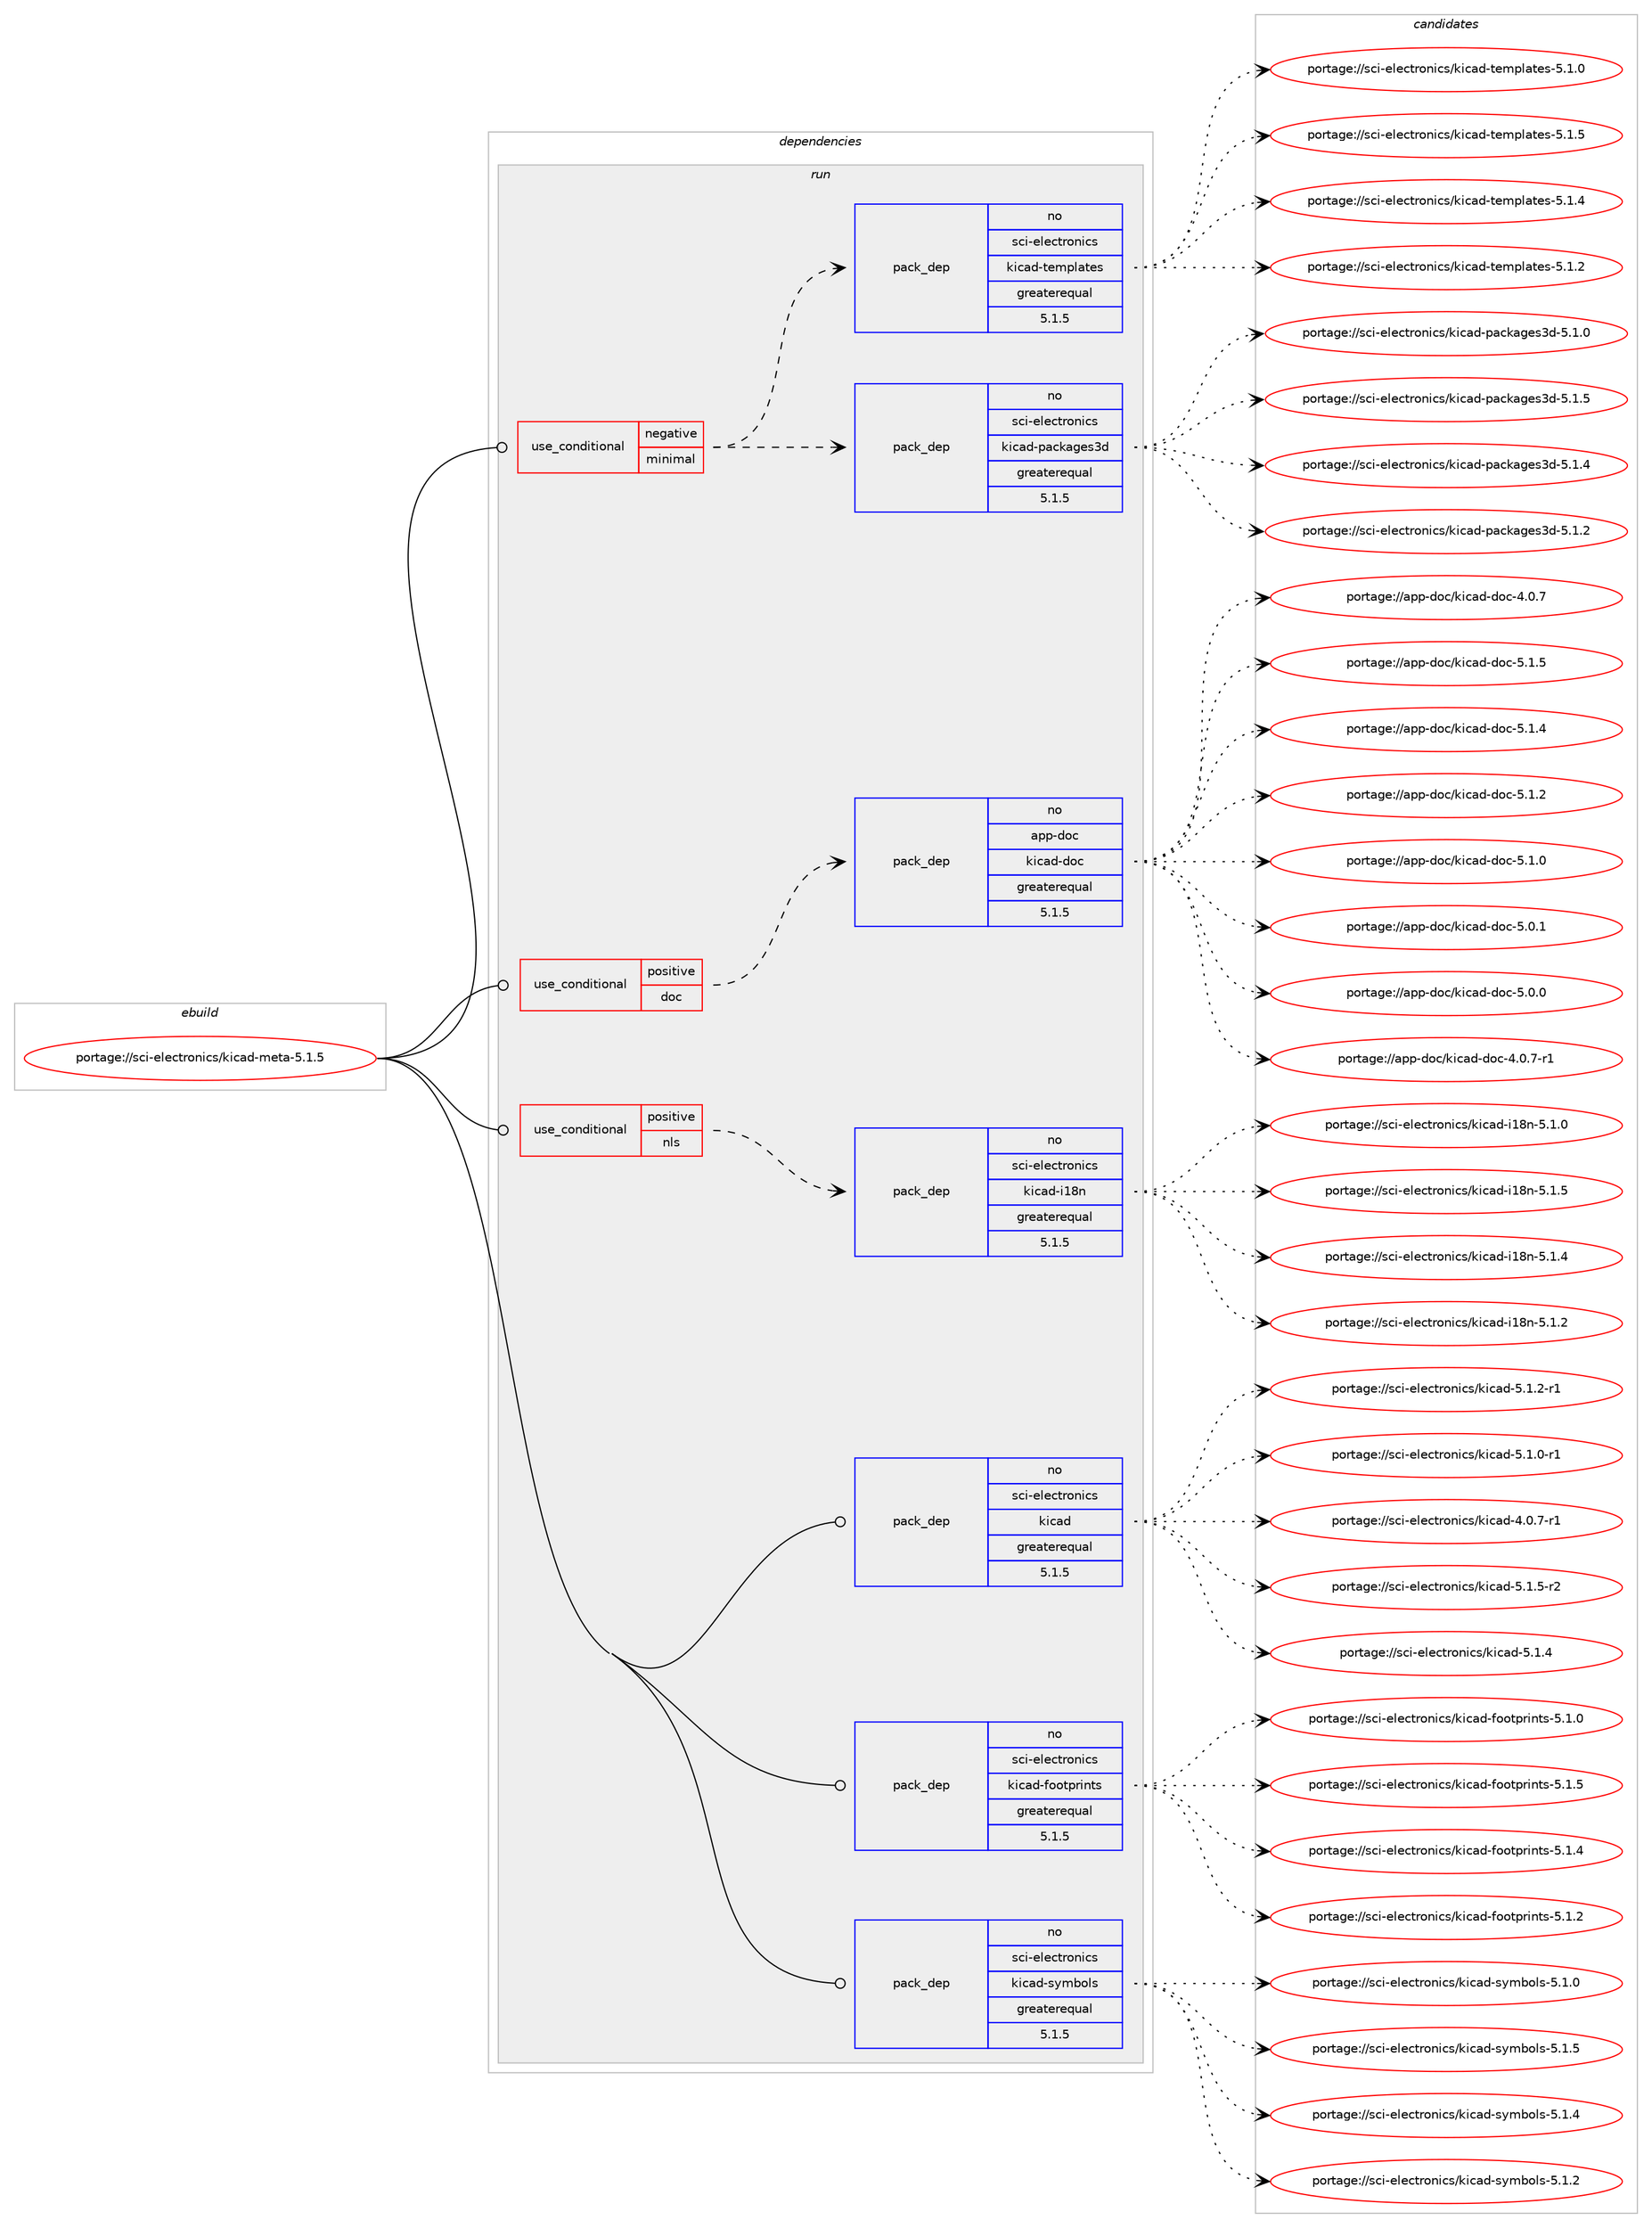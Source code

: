 digraph prolog {

# *************
# Graph options
# *************

newrank=true;
concentrate=true;
compound=true;
graph [rankdir=LR,fontname=Helvetica,fontsize=10,ranksep=1.5];#, ranksep=2.5, nodesep=0.2];
edge  [arrowhead=vee];
node  [fontname=Helvetica,fontsize=10];

# **********
# The ebuild
# **********

subgraph cluster_leftcol {
color=gray;
rank=same;
label=<<i>ebuild</i>>;
id [label="portage://sci-electronics/kicad-meta-5.1.5", color=red, width=4, href="../sci-electronics/kicad-meta-5.1.5.svg"];
}

# ****************
# The dependencies
# ****************

subgraph cluster_midcol {
color=gray;
label=<<i>dependencies</i>>;
subgraph cluster_compile {
fillcolor="#eeeeee";
style=filled;
label=<<i>compile</i>>;
}
subgraph cluster_compileandrun {
fillcolor="#eeeeee";
style=filled;
label=<<i>compile and run</i>>;
}
subgraph cluster_run {
fillcolor="#eeeeee";
style=filled;
label=<<i>run</i>>;
subgraph cond532 {
dependency5652 [label=<<TABLE BORDER="0" CELLBORDER="1" CELLSPACING="0" CELLPADDING="4"><TR><TD ROWSPAN="3" CELLPADDING="10">use_conditional</TD></TR><TR><TD>negative</TD></TR><TR><TD>minimal</TD></TR></TABLE>>, shape=none, color=red];
subgraph pack5055 {
dependency5653 [label=<<TABLE BORDER="0" CELLBORDER="1" CELLSPACING="0" CELLPADDING="4" WIDTH="220"><TR><TD ROWSPAN="6" CELLPADDING="30">pack_dep</TD></TR><TR><TD WIDTH="110">no</TD></TR><TR><TD>sci-electronics</TD></TR><TR><TD>kicad-packages3d</TD></TR><TR><TD>greaterequal</TD></TR><TR><TD>5.1.5</TD></TR></TABLE>>, shape=none, color=blue];
}
dependency5652:e -> dependency5653:w [weight=20,style="dashed",arrowhead="vee"];
subgraph pack5056 {
dependency5654 [label=<<TABLE BORDER="0" CELLBORDER="1" CELLSPACING="0" CELLPADDING="4" WIDTH="220"><TR><TD ROWSPAN="6" CELLPADDING="30">pack_dep</TD></TR><TR><TD WIDTH="110">no</TD></TR><TR><TD>sci-electronics</TD></TR><TR><TD>kicad-templates</TD></TR><TR><TD>greaterequal</TD></TR><TR><TD>5.1.5</TD></TR></TABLE>>, shape=none, color=blue];
}
dependency5652:e -> dependency5654:w [weight=20,style="dashed",arrowhead="vee"];
}
id:e -> dependency5652:w [weight=20,style="solid",arrowhead="odot"];
subgraph cond533 {
dependency5655 [label=<<TABLE BORDER="0" CELLBORDER="1" CELLSPACING="0" CELLPADDING="4"><TR><TD ROWSPAN="3" CELLPADDING="10">use_conditional</TD></TR><TR><TD>positive</TD></TR><TR><TD>doc</TD></TR></TABLE>>, shape=none, color=red];
subgraph pack5057 {
dependency5656 [label=<<TABLE BORDER="0" CELLBORDER="1" CELLSPACING="0" CELLPADDING="4" WIDTH="220"><TR><TD ROWSPAN="6" CELLPADDING="30">pack_dep</TD></TR><TR><TD WIDTH="110">no</TD></TR><TR><TD>app-doc</TD></TR><TR><TD>kicad-doc</TD></TR><TR><TD>greaterequal</TD></TR><TR><TD>5.1.5</TD></TR></TABLE>>, shape=none, color=blue];
}
dependency5655:e -> dependency5656:w [weight=20,style="dashed",arrowhead="vee"];
}
id:e -> dependency5655:w [weight=20,style="solid",arrowhead="odot"];
subgraph cond534 {
dependency5657 [label=<<TABLE BORDER="0" CELLBORDER="1" CELLSPACING="0" CELLPADDING="4"><TR><TD ROWSPAN="3" CELLPADDING="10">use_conditional</TD></TR><TR><TD>positive</TD></TR><TR><TD>nls</TD></TR></TABLE>>, shape=none, color=red];
subgraph pack5058 {
dependency5658 [label=<<TABLE BORDER="0" CELLBORDER="1" CELLSPACING="0" CELLPADDING="4" WIDTH="220"><TR><TD ROWSPAN="6" CELLPADDING="30">pack_dep</TD></TR><TR><TD WIDTH="110">no</TD></TR><TR><TD>sci-electronics</TD></TR><TR><TD>kicad-i18n</TD></TR><TR><TD>greaterequal</TD></TR><TR><TD>5.1.5</TD></TR></TABLE>>, shape=none, color=blue];
}
dependency5657:e -> dependency5658:w [weight=20,style="dashed",arrowhead="vee"];
}
id:e -> dependency5657:w [weight=20,style="solid",arrowhead="odot"];
subgraph pack5059 {
dependency5659 [label=<<TABLE BORDER="0" CELLBORDER="1" CELLSPACING="0" CELLPADDING="4" WIDTH="220"><TR><TD ROWSPAN="6" CELLPADDING="30">pack_dep</TD></TR><TR><TD WIDTH="110">no</TD></TR><TR><TD>sci-electronics</TD></TR><TR><TD>kicad</TD></TR><TR><TD>greaterequal</TD></TR><TR><TD>5.1.5</TD></TR></TABLE>>, shape=none, color=blue];
}
id:e -> dependency5659:w [weight=20,style="solid",arrowhead="odot"];
subgraph pack5060 {
dependency5660 [label=<<TABLE BORDER="0" CELLBORDER="1" CELLSPACING="0" CELLPADDING="4" WIDTH="220"><TR><TD ROWSPAN="6" CELLPADDING="30">pack_dep</TD></TR><TR><TD WIDTH="110">no</TD></TR><TR><TD>sci-electronics</TD></TR><TR><TD>kicad-footprints</TD></TR><TR><TD>greaterequal</TD></TR><TR><TD>5.1.5</TD></TR></TABLE>>, shape=none, color=blue];
}
id:e -> dependency5660:w [weight=20,style="solid",arrowhead="odot"];
subgraph pack5061 {
dependency5661 [label=<<TABLE BORDER="0" CELLBORDER="1" CELLSPACING="0" CELLPADDING="4" WIDTH="220"><TR><TD ROWSPAN="6" CELLPADDING="30">pack_dep</TD></TR><TR><TD WIDTH="110">no</TD></TR><TR><TD>sci-electronics</TD></TR><TR><TD>kicad-symbols</TD></TR><TR><TD>greaterequal</TD></TR><TR><TD>5.1.5</TD></TR></TABLE>>, shape=none, color=blue];
}
id:e -> dependency5661:w [weight=20,style="solid",arrowhead="odot"];
}
}

# **************
# The candidates
# **************

subgraph cluster_choices {
rank=same;
color=gray;
label=<<i>candidates</i>>;

subgraph choice5055 {
color=black;
nodesep=1;
choice115991054510110810199116114111110105991154710710599971004511297991079710310111551100455346494653 [label="portage://sci-electronics/kicad-packages3d-5.1.5", color=red, width=4,href="../sci-electronics/kicad-packages3d-5.1.5.svg"];
choice115991054510110810199116114111110105991154710710599971004511297991079710310111551100455346494652 [label="portage://sci-electronics/kicad-packages3d-5.1.4", color=red, width=4,href="../sci-electronics/kicad-packages3d-5.1.4.svg"];
choice115991054510110810199116114111110105991154710710599971004511297991079710310111551100455346494650 [label="portage://sci-electronics/kicad-packages3d-5.1.2", color=red, width=4,href="../sci-electronics/kicad-packages3d-5.1.2.svg"];
choice115991054510110810199116114111110105991154710710599971004511297991079710310111551100455346494648 [label="portage://sci-electronics/kicad-packages3d-5.1.0", color=red, width=4,href="../sci-electronics/kicad-packages3d-5.1.0.svg"];
dependency5653:e -> choice115991054510110810199116114111110105991154710710599971004511297991079710310111551100455346494653:w [style=dotted,weight="100"];
dependency5653:e -> choice115991054510110810199116114111110105991154710710599971004511297991079710310111551100455346494652:w [style=dotted,weight="100"];
dependency5653:e -> choice115991054510110810199116114111110105991154710710599971004511297991079710310111551100455346494650:w [style=dotted,weight="100"];
dependency5653:e -> choice115991054510110810199116114111110105991154710710599971004511297991079710310111551100455346494648:w [style=dotted,weight="100"];
}
subgraph choice5056 {
color=black;
nodesep=1;
choice115991054510110810199116114111110105991154710710599971004511610110911210897116101115455346494653 [label="portage://sci-electronics/kicad-templates-5.1.5", color=red, width=4,href="../sci-electronics/kicad-templates-5.1.5.svg"];
choice115991054510110810199116114111110105991154710710599971004511610110911210897116101115455346494652 [label="portage://sci-electronics/kicad-templates-5.1.4", color=red, width=4,href="../sci-electronics/kicad-templates-5.1.4.svg"];
choice115991054510110810199116114111110105991154710710599971004511610110911210897116101115455346494650 [label="portage://sci-electronics/kicad-templates-5.1.2", color=red, width=4,href="../sci-electronics/kicad-templates-5.1.2.svg"];
choice115991054510110810199116114111110105991154710710599971004511610110911210897116101115455346494648 [label="portage://sci-electronics/kicad-templates-5.1.0", color=red, width=4,href="../sci-electronics/kicad-templates-5.1.0.svg"];
dependency5654:e -> choice115991054510110810199116114111110105991154710710599971004511610110911210897116101115455346494653:w [style=dotted,weight="100"];
dependency5654:e -> choice115991054510110810199116114111110105991154710710599971004511610110911210897116101115455346494652:w [style=dotted,weight="100"];
dependency5654:e -> choice115991054510110810199116114111110105991154710710599971004511610110911210897116101115455346494650:w [style=dotted,weight="100"];
dependency5654:e -> choice115991054510110810199116114111110105991154710710599971004511610110911210897116101115455346494648:w [style=dotted,weight="100"];
}
subgraph choice5057 {
color=black;
nodesep=1;
choice9711211245100111994710710599971004510011199455346494653 [label="portage://app-doc/kicad-doc-5.1.5", color=red, width=4,href="../app-doc/kicad-doc-5.1.5.svg"];
choice9711211245100111994710710599971004510011199455346494652 [label="portage://app-doc/kicad-doc-5.1.4", color=red, width=4,href="../app-doc/kicad-doc-5.1.4.svg"];
choice9711211245100111994710710599971004510011199455346494650 [label="portage://app-doc/kicad-doc-5.1.2", color=red, width=4,href="../app-doc/kicad-doc-5.1.2.svg"];
choice9711211245100111994710710599971004510011199455346494648 [label="portage://app-doc/kicad-doc-5.1.0", color=red, width=4,href="../app-doc/kicad-doc-5.1.0.svg"];
choice9711211245100111994710710599971004510011199455346484649 [label="portage://app-doc/kicad-doc-5.0.1", color=red, width=4,href="../app-doc/kicad-doc-5.0.1.svg"];
choice9711211245100111994710710599971004510011199455346484648 [label="portage://app-doc/kicad-doc-5.0.0", color=red, width=4,href="../app-doc/kicad-doc-5.0.0.svg"];
choice97112112451001119947107105999710045100111994552464846554511449 [label="portage://app-doc/kicad-doc-4.0.7-r1", color=red, width=4,href="../app-doc/kicad-doc-4.0.7-r1.svg"];
choice9711211245100111994710710599971004510011199455246484655 [label="portage://app-doc/kicad-doc-4.0.7", color=red, width=4,href="../app-doc/kicad-doc-4.0.7.svg"];
dependency5656:e -> choice9711211245100111994710710599971004510011199455346494653:w [style=dotted,weight="100"];
dependency5656:e -> choice9711211245100111994710710599971004510011199455346494652:w [style=dotted,weight="100"];
dependency5656:e -> choice9711211245100111994710710599971004510011199455346494650:w [style=dotted,weight="100"];
dependency5656:e -> choice9711211245100111994710710599971004510011199455346494648:w [style=dotted,weight="100"];
dependency5656:e -> choice9711211245100111994710710599971004510011199455346484649:w [style=dotted,weight="100"];
dependency5656:e -> choice9711211245100111994710710599971004510011199455346484648:w [style=dotted,weight="100"];
dependency5656:e -> choice97112112451001119947107105999710045100111994552464846554511449:w [style=dotted,weight="100"];
dependency5656:e -> choice9711211245100111994710710599971004510011199455246484655:w [style=dotted,weight="100"];
}
subgraph choice5058 {
color=black;
nodesep=1;
choice11599105451011081019911611411111010599115471071059997100451054956110455346494653 [label="portage://sci-electronics/kicad-i18n-5.1.5", color=red, width=4,href="../sci-electronics/kicad-i18n-5.1.5.svg"];
choice11599105451011081019911611411111010599115471071059997100451054956110455346494652 [label="portage://sci-electronics/kicad-i18n-5.1.4", color=red, width=4,href="../sci-electronics/kicad-i18n-5.1.4.svg"];
choice11599105451011081019911611411111010599115471071059997100451054956110455346494650 [label="portage://sci-electronics/kicad-i18n-5.1.2", color=red, width=4,href="../sci-electronics/kicad-i18n-5.1.2.svg"];
choice11599105451011081019911611411111010599115471071059997100451054956110455346494648 [label="portage://sci-electronics/kicad-i18n-5.1.0", color=red, width=4,href="../sci-electronics/kicad-i18n-5.1.0.svg"];
dependency5658:e -> choice11599105451011081019911611411111010599115471071059997100451054956110455346494653:w [style=dotted,weight="100"];
dependency5658:e -> choice11599105451011081019911611411111010599115471071059997100451054956110455346494652:w [style=dotted,weight="100"];
dependency5658:e -> choice11599105451011081019911611411111010599115471071059997100451054956110455346494650:w [style=dotted,weight="100"];
dependency5658:e -> choice11599105451011081019911611411111010599115471071059997100451054956110455346494648:w [style=dotted,weight="100"];
}
subgraph choice5059 {
color=black;
nodesep=1;
choice115991054510110810199116114111110105991154710710599971004553464946534511450 [label="portage://sci-electronics/kicad-5.1.5-r2", color=red, width=4,href="../sci-electronics/kicad-5.1.5-r2.svg"];
choice11599105451011081019911611411111010599115471071059997100455346494652 [label="portage://sci-electronics/kicad-5.1.4", color=red, width=4,href="../sci-electronics/kicad-5.1.4.svg"];
choice115991054510110810199116114111110105991154710710599971004553464946504511449 [label="portage://sci-electronics/kicad-5.1.2-r1", color=red, width=4,href="../sci-electronics/kicad-5.1.2-r1.svg"];
choice115991054510110810199116114111110105991154710710599971004553464946484511449 [label="portage://sci-electronics/kicad-5.1.0-r1", color=red, width=4,href="../sci-electronics/kicad-5.1.0-r1.svg"];
choice115991054510110810199116114111110105991154710710599971004552464846554511449 [label="portage://sci-electronics/kicad-4.0.7-r1", color=red, width=4,href="../sci-electronics/kicad-4.0.7-r1.svg"];
dependency5659:e -> choice115991054510110810199116114111110105991154710710599971004553464946534511450:w [style=dotted,weight="100"];
dependency5659:e -> choice11599105451011081019911611411111010599115471071059997100455346494652:w [style=dotted,weight="100"];
dependency5659:e -> choice115991054510110810199116114111110105991154710710599971004553464946504511449:w [style=dotted,weight="100"];
dependency5659:e -> choice115991054510110810199116114111110105991154710710599971004553464946484511449:w [style=dotted,weight="100"];
dependency5659:e -> choice115991054510110810199116114111110105991154710710599971004552464846554511449:w [style=dotted,weight="100"];
}
subgraph choice5060 {
color=black;
nodesep=1;
choice1159910545101108101991161141111101059911547107105999710045102111111116112114105110116115455346494653 [label="portage://sci-electronics/kicad-footprints-5.1.5", color=red, width=4,href="../sci-electronics/kicad-footprints-5.1.5.svg"];
choice1159910545101108101991161141111101059911547107105999710045102111111116112114105110116115455346494652 [label="portage://sci-electronics/kicad-footprints-5.1.4", color=red, width=4,href="../sci-electronics/kicad-footprints-5.1.4.svg"];
choice1159910545101108101991161141111101059911547107105999710045102111111116112114105110116115455346494650 [label="portage://sci-electronics/kicad-footprints-5.1.2", color=red, width=4,href="../sci-electronics/kicad-footprints-5.1.2.svg"];
choice1159910545101108101991161141111101059911547107105999710045102111111116112114105110116115455346494648 [label="portage://sci-electronics/kicad-footprints-5.1.0", color=red, width=4,href="../sci-electronics/kicad-footprints-5.1.0.svg"];
dependency5660:e -> choice1159910545101108101991161141111101059911547107105999710045102111111116112114105110116115455346494653:w [style=dotted,weight="100"];
dependency5660:e -> choice1159910545101108101991161141111101059911547107105999710045102111111116112114105110116115455346494652:w [style=dotted,weight="100"];
dependency5660:e -> choice1159910545101108101991161141111101059911547107105999710045102111111116112114105110116115455346494650:w [style=dotted,weight="100"];
dependency5660:e -> choice1159910545101108101991161141111101059911547107105999710045102111111116112114105110116115455346494648:w [style=dotted,weight="100"];
}
subgraph choice5061 {
color=black;
nodesep=1;
choice115991054510110810199116114111110105991154710710599971004511512110998111108115455346494653 [label="portage://sci-electronics/kicad-symbols-5.1.5", color=red, width=4,href="../sci-electronics/kicad-symbols-5.1.5.svg"];
choice115991054510110810199116114111110105991154710710599971004511512110998111108115455346494652 [label="portage://sci-electronics/kicad-symbols-5.1.4", color=red, width=4,href="../sci-electronics/kicad-symbols-5.1.4.svg"];
choice115991054510110810199116114111110105991154710710599971004511512110998111108115455346494650 [label="portage://sci-electronics/kicad-symbols-5.1.2", color=red, width=4,href="../sci-electronics/kicad-symbols-5.1.2.svg"];
choice115991054510110810199116114111110105991154710710599971004511512110998111108115455346494648 [label="portage://sci-electronics/kicad-symbols-5.1.0", color=red, width=4,href="../sci-electronics/kicad-symbols-5.1.0.svg"];
dependency5661:e -> choice115991054510110810199116114111110105991154710710599971004511512110998111108115455346494653:w [style=dotted,weight="100"];
dependency5661:e -> choice115991054510110810199116114111110105991154710710599971004511512110998111108115455346494652:w [style=dotted,weight="100"];
dependency5661:e -> choice115991054510110810199116114111110105991154710710599971004511512110998111108115455346494650:w [style=dotted,weight="100"];
dependency5661:e -> choice115991054510110810199116114111110105991154710710599971004511512110998111108115455346494648:w [style=dotted,weight="100"];
}
}

}
